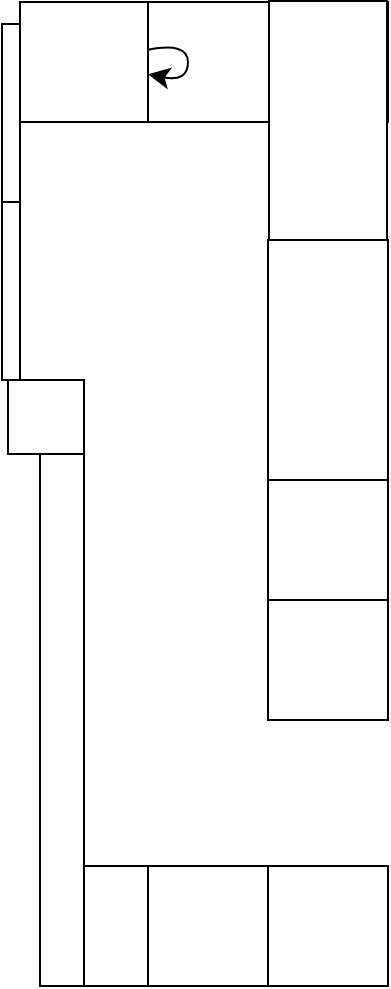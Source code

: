 <mxfile version="26.0.14">
  <diagram name="Página-1" id="f4SghKSi2Ip6ZndOtw0D">
    <mxGraphModel dx="209" dy="316" grid="0" gridSize="10" guides="1" tooltips="1" connect="1" arrows="1" fold="1" page="0" pageScale="1" pageWidth="827" pageHeight="1169" math="0" shadow="0">
      <root>
        <mxCell id="0" />
        <mxCell id="1" parent="0" />
        <mxCell id="VUU6hRvir32hyLVH66pQ-1" value="" style="whiteSpace=wrap;html=1;" parent="1" vertex="1">
          <mxGeometry x="145" y="175" width="120" height="60" as="geometry" />
        </mxCell>
        <mxCell id="VUU6hRvir32hyLVH66pQ-2" value="" style="whiteSpace=wrap;html=1;rotation=90;direction=west;" parent="1" vertex="1">
          <mxGeometry x="175" y="205" width="120" height="59" as="geometry" />
        </mxCell>
        <mxCell id="VUU6hRvir32hyLVH66pQ-4" style="edgeStyle=none;curved=1;rounded=0;orthogonalLoop=1;jettySize=auto;html=1;fontSize=12;startSize=8;endSize=8;" parent="1" source="VUU6hRvir32hyLVH66pQ-3" target="VUU6hRvir32hyLVH66pQ-1" edge="1">
          <mxGeometry relative="1" as="geometry">
            <mxPoint x="89.5" y="244.5" as="targetPoint" />
          </mxGeometry>
        </mxCell>
        <mxCell id="VUU6hRvir32hyLVH66pQ-3" value="" style="whiteSpace=wrap;html=1;" parent="1" vertex="1">
          <mxGeometry x="81" y="175" width="64" height="60" as="geometry" />
        </mxCell>
        <mxCell id="VUU6hRvir32hyLVH66pQ-5" value="" style="whiteSpace=wrap;html=1;direction=south;" parent="1" vertex="1">
          <mxGeometry x="205" y="294" width="60" height="120" as="geometry" />
        </mxCell>
        <mxCell id="VUU6hRvir32hyLVH66pQ-6" value="" style="whiteSpace=wrap;html=1;" parent="1" vertex="1">
          <mxGeometry x="205" y="414" width="60" height="60" as="geometry" />
        </mxCell>
        <mxCell id="yUteIukDcnw1P1U2wABH-1" value="" style="whiteSpace=wrap;html=1;" vertex="1" parent="1">
          <mxGeometry x="205" y="474" width="60" height="60" as="geometry" />
        </mxCell>
        <mxCell id="yUteIukDcnw1P1U2wABH-2" value="" style="whiteSpace=wrap;html=1;" vertex="1" parent="1">
          <mxGeometry x="205" y="607" width="60" height="60" as="geometry" />
        </mxCell>
        <mxCell id="yUteIukDcnw1P1U2wABH-3" value="" style="whiteSpace=wrap;html=1;" vertex="1" parent="1">
          <mxGeometry x="145" y="607" width="60" height="60" as="geometry" />
        </mxCell>
        <mxCell id="yUteIukDcnw1P1U2wABH-4" value="" style="whiteSpace=wrap;html=1;" vertex="1" parent="1">
          <mxGeometry x="113" y="607" width="32" height="60" as="geometry" />
        </mxCell>
        <mxCell id="yUteIukDcnw1P1U2wABH-5" value="" style="whiteSpace=wrap;html=1;" vertex="1" parent="1">
          <mxGeometry x="91" y="401" width="22" height="266" as="geometry" />
        </mxCell>
        <mxCell id="yUteIukDcnw1P1U2wABH-6" style="edgeStyle=none;curved=1;rounded=0;orthogonalLoop=1;jettySize=auto;html=1;entryX=0;entryY=0.5;entryDx=0;entryDy=0;fontSize=12;startSize=8;endSize=8;" edge="1" parent="1" source="yUteIukDcnw1P1U2wABH-5" target="yUteIukDcnw1P1U2wABH-5">
          <mxGeometry relative="1" as="geometry" />
        </mxCell>
        <mxCell id="yUteIukDcnw1P1U2wABH-7" value="" style="whiteSpace=wrap;html=1;" vertex="1" parent="1">
          <mxGeometry x="75" y="364" width="38" height="37" as="geometry" />
        </mxCell>
        <mxCell id="yUteIukDcnw1P1U2wABH-8" style="edgeStyle=none;curved=1;rounded=0;orthogonalLoop=1;jettySize=auto;html=1;fontSize=12;startSize=8;endSize=8;" edge="1" parent="1" source="VUU6hRvir32hyLVH66pQ-3" target="VUU6hRvir32hyLVH66pQ-3">
          <mxGeometry relative="1" as="geometry" />
        </mxCell>
        <mxCell id="yUteIukDcnw1P1U2wABH-10" value="" style="whiteSpace=wrap;html=1;" vertex="1" parent="1">
          <mxGeometry x="72" y="186" width="9" height="89" as="geometry" />
        </mxCell>
        <mxCell id="yUteIukDcnw1P1U2wABH-12" value="" style="whiteSpace=wrap;html=1;" vertex="1" parent="1">
          <mxGeometry x="72" y="275" width="9" height="89" as="geometry" />
        </mxCell>
      </root>
    </mxGraphModel>
  </diagram>
</mxfile>
